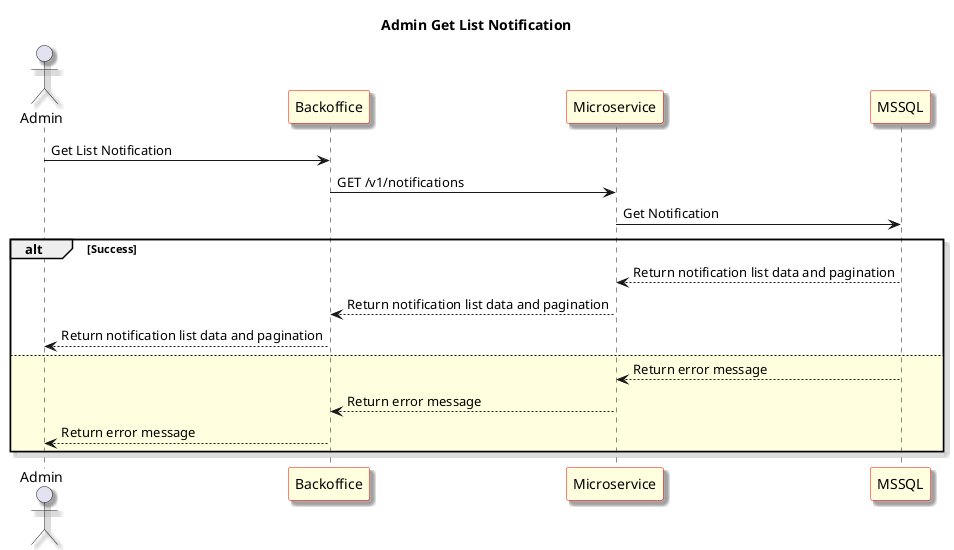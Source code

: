 @startuml Admin Get List Notification
skinparam shadowing true
skinparam sequence {
	ParticipantBackgroundColor LightYellow
	ParticipantBorderColor red
}
Title: Admin Get List Notification
actor "Admin" as User1
participant "Backoffice" as Frontend
participant "Microservice" as Microservice
participant "MSSQL" as Database

User1 -> Frontend: Get List Notification

Frontend -> Microservice: GET /v1/notifications

Microservice -> Database: Get Notification

alt Success

Database --> Microservice: Return notification list data and pagination

Microservice --> Frontend: Return notification list data and pagination

Frontend --> User1: Return notification list data and pagination

else #LightYellow

Database --> Microservice: Return error message

Microservice --> Frontend: Return error message

Frontend --> User1: Return error message

end

@enduml